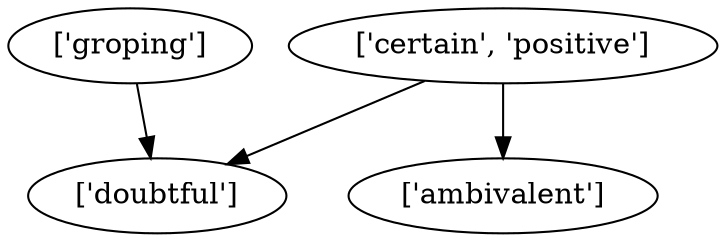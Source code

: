 strict digraph  {
	"['groping']" -> "['doubtful']";
	"['certain', 'positive']" -> "['doubtful']";
	"['certain', 'positive']" -> "['ambivalent']";
}
